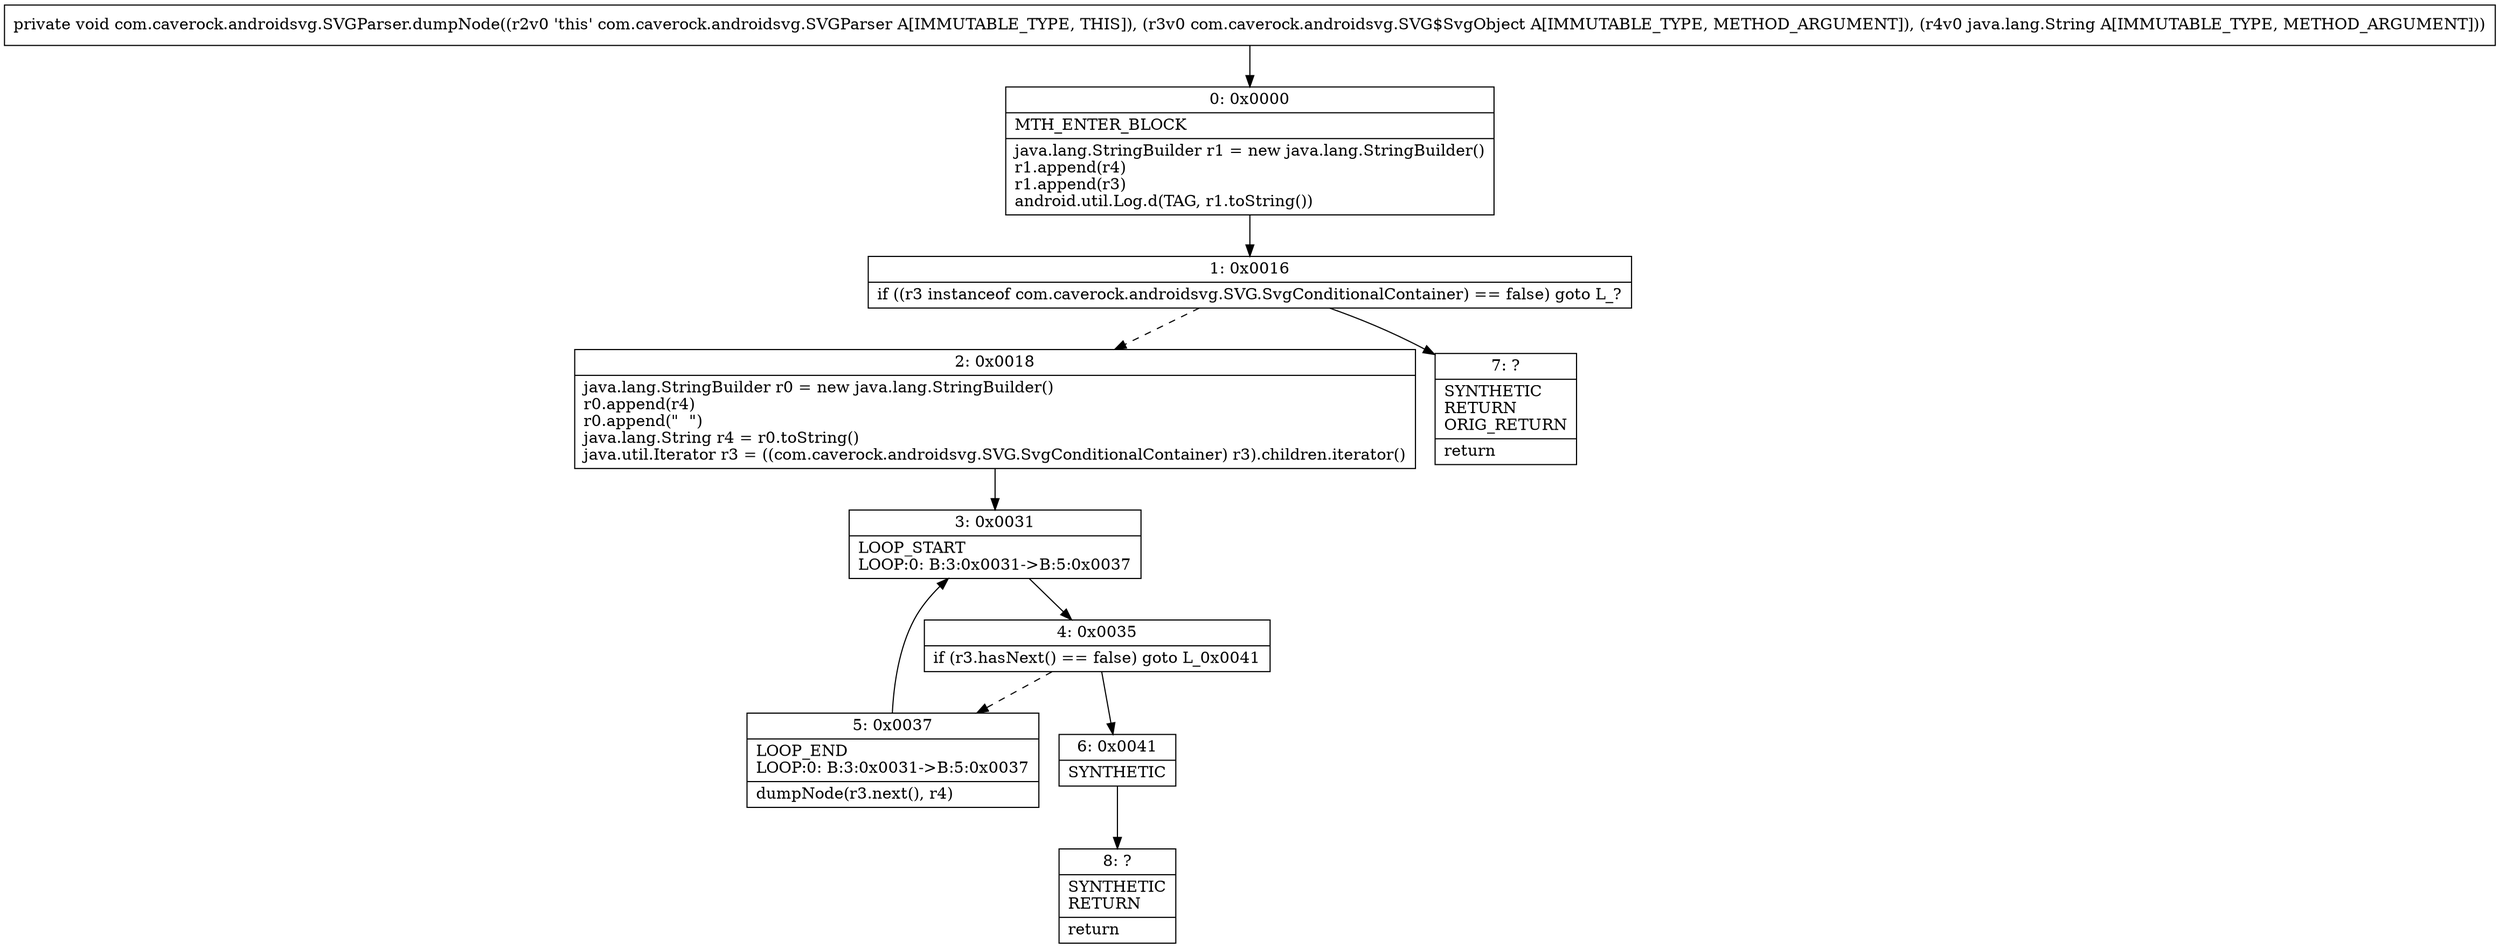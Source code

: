 digraph "CFG forcom.caverock.androidsvg.SVGParser.dumpNode(Lcom\/caverock\/androidsvg\/SVG$SvgObject;Ljava\/lang\/String;)V" {
Node_0 [shape=record,label="{0\:\ 0x0000|MTH_ENTER_BLOCK\l|java.lang.StringBuilder r1 = new java.lang.StringBuilder()\lr1.append(r4)\lr1.append(r3)\landroid.util.Log.d(TAG, r1.toString())\l}"];
Node_1 [shape=record,label="{1\:\ 0x0016|if ((r3 instanceof com.caverock.androidsvg.SVG.SvgConditionalContainer) == false) goto L_?\l}"];
Node_2 [shape=record,label="{2\:\ 0x0018|java.lang.StringBuilder r0 = new java.lang.StringBuilder()\lr0.append(r4)\lr0.append(\"  \")\ljava.lang.String r4 = r0.toString()\ljava.util.Iterator r3 = ((com.caverock.androidsvg.SVG.SvgConditionalContainer) r3).children.iterator()\l}"];
Node_3 [shape=record,label="{3\:\ 0x0031|LOOP_START\lLOOP:0: B:3:0x0031\-\>B:5:0x0037\l}"];
Node_4 [shape=record,label="{4\:\ 0x0035|if (r3.hasNext() == false) goto L_0x0041\l}"];
Node_5 [shape=record,label="{5\:\ 0x0037|LOOP_END\lLOOP:0: B:3:0x0031\-\>B:5:0x0037\l|dumpNode(r3.next(), r4)\l}"];
Node_6 [shape=record,label="{6\:\ 0x0041|SYNTHETIC\l}"];
Node_7 [shape=record,label="{7\:\ ?|SYNTHETIC\lRETURN\lORIG_RETURN\l|return\l}"];
Node_8 [shape=record,label="{8\:\ ?|SYNTHETIC\lRETURN\l|return\l}"];
MethodNode[shape=record,label="{private void com.caverock.androidsvg.SVGParser.dumpNode((r2v0 'this' com.caverock.androidsvg.SVGParser A[IMMUTABLE_TYPE, THIS]), (r3v0 com.caverock.androidsvg.SVG$SvgObject A[IMMUTABLE_TYPE, METHOD_ARGUMENT]), (r4v0 java.lang.String A[IMMUTABLE_TYPE, METHOD_ARGUMENT])) }"];
MethodNode -> Node_0;
Node_0 -> Node_1;
Node_1 -> Node_2[style=dashed];
Node_1 -> Node_7;
Node_2 -> Node_3;
Node_3 -> Node_4;
Node_4 -> Node_5[style=dashed];
Node_4 -> Node_6;
Node_5 -> Node_3;
Node_6 -> Node_8;
}

